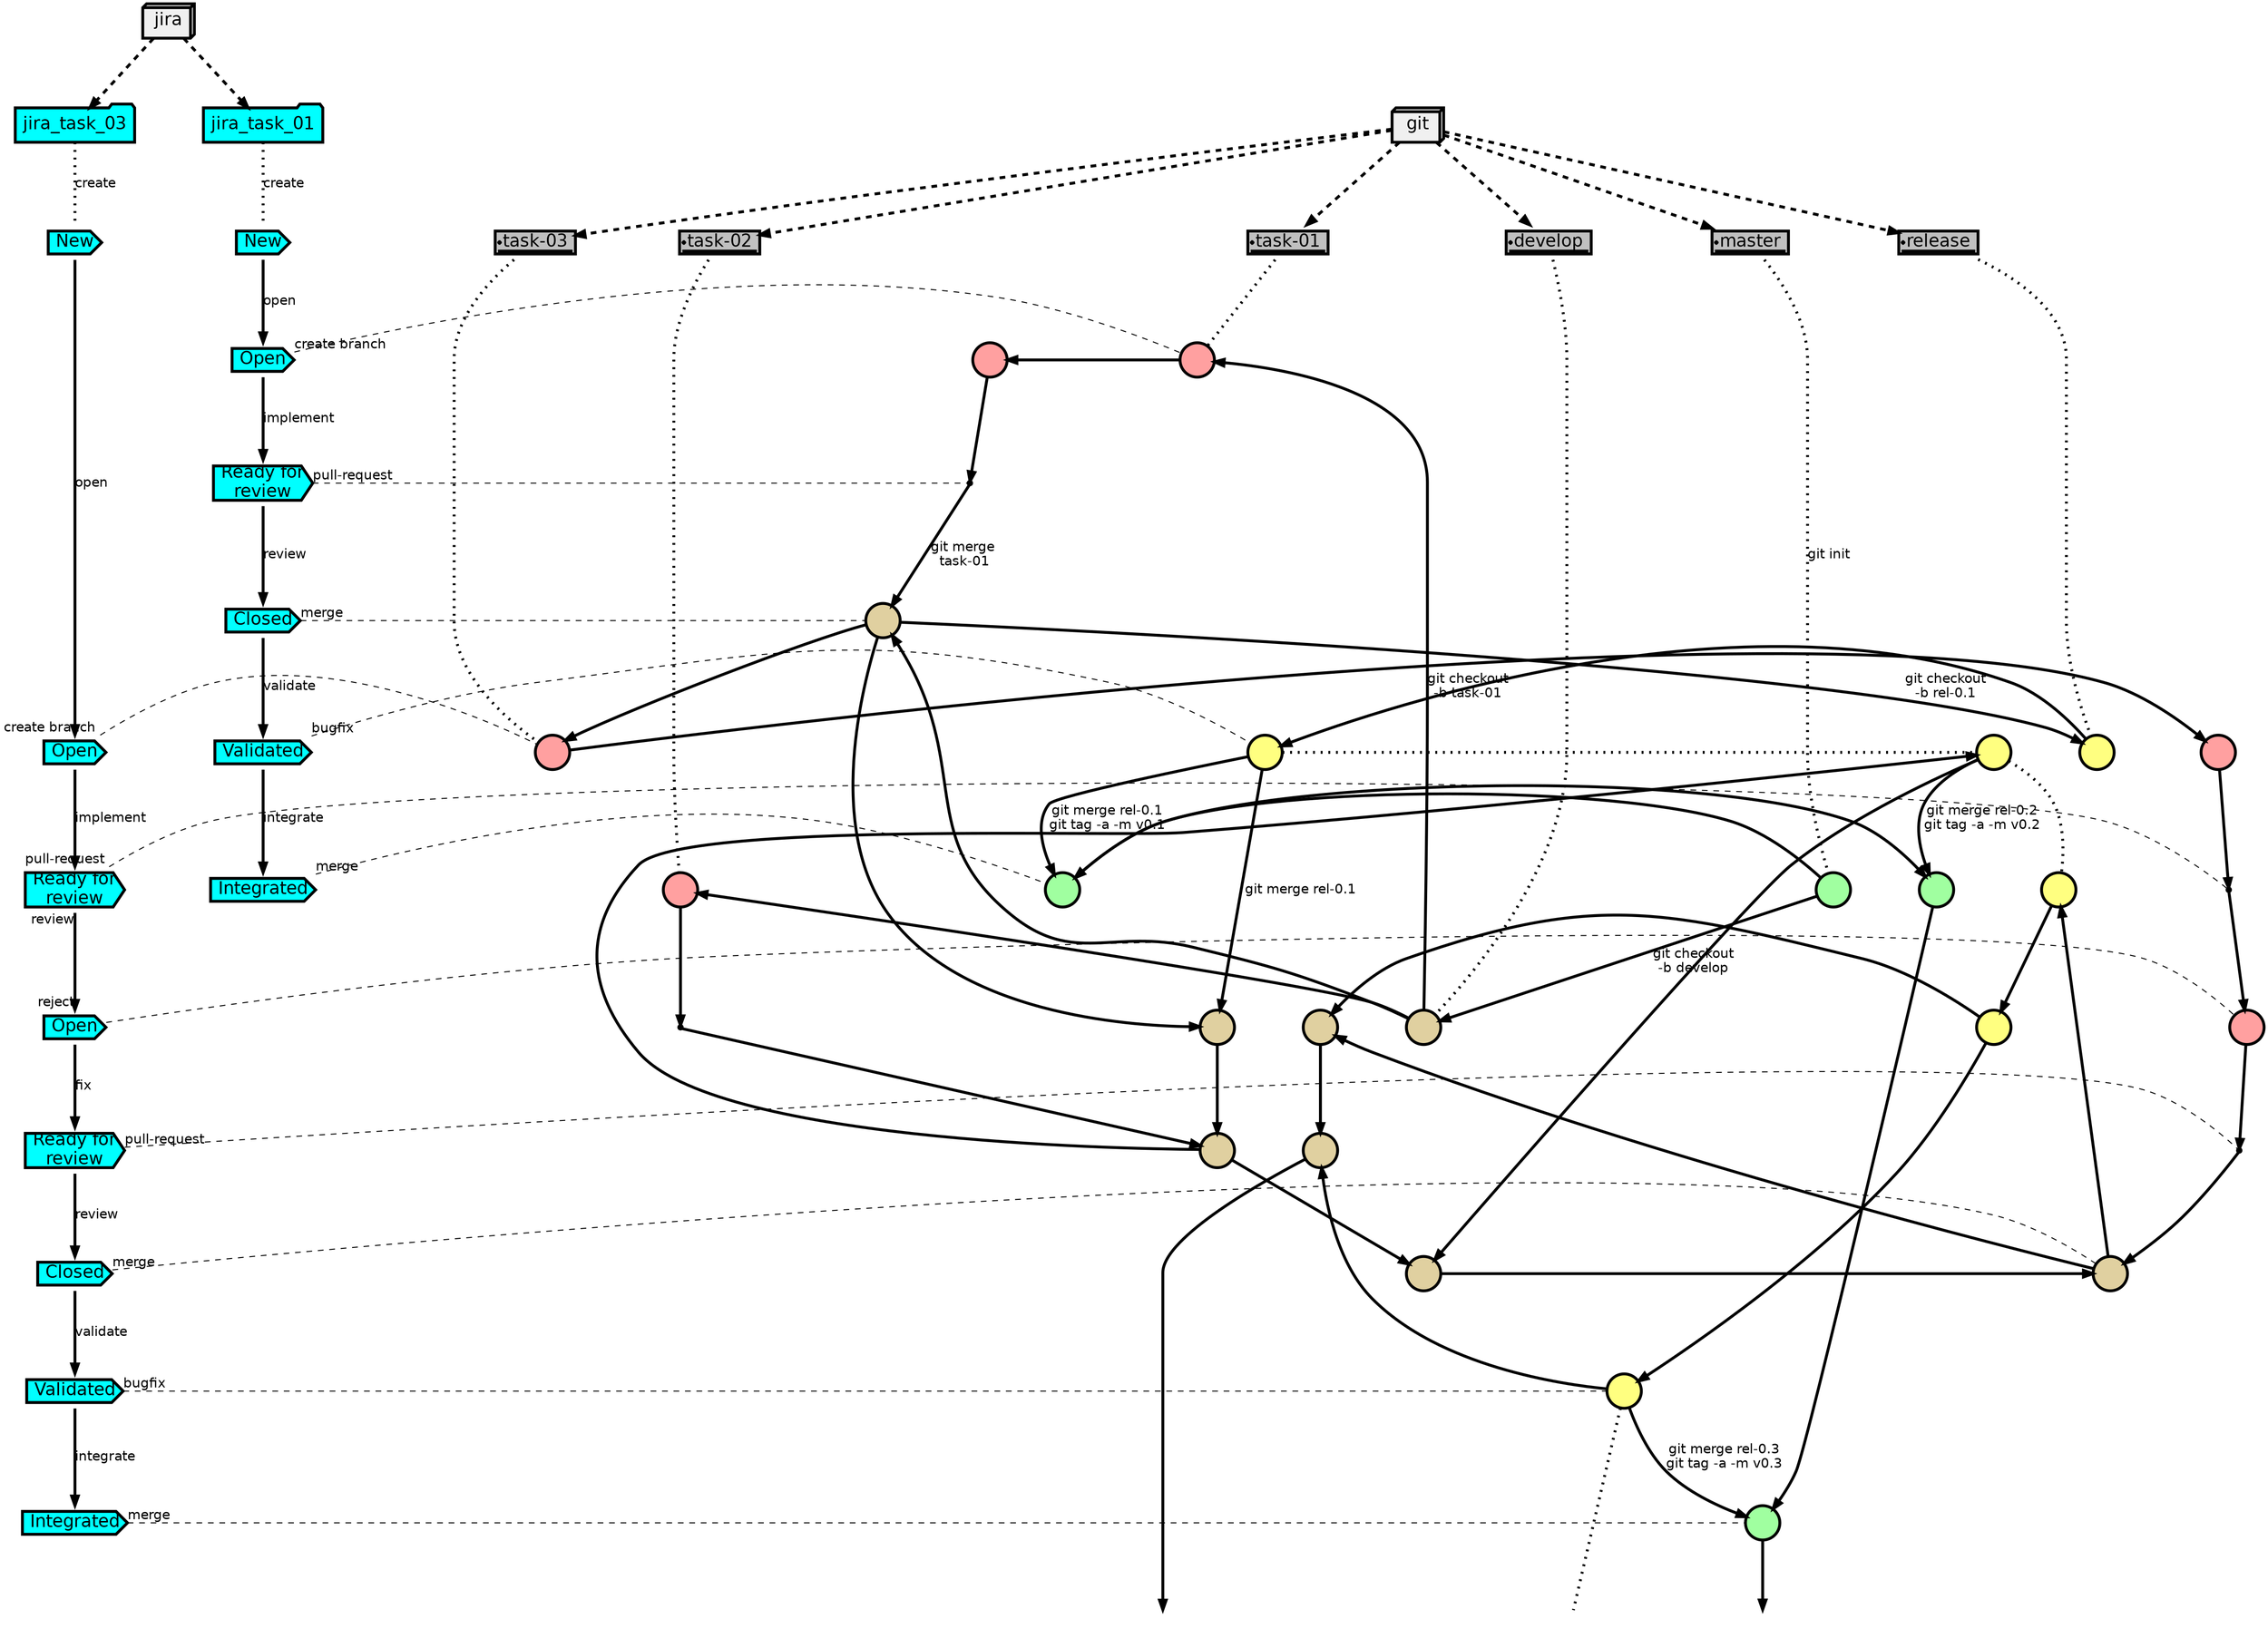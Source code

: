 digraph workflow {

	overlap=false;
	ranksep=1.0;
	nodesep=1.0;

	graph [fontname = "helvetica" fontsize=22];
	node  [fontname = "helvetica" fontsize=18];
	edge  [fontname = "helvetica" fontsize=14];

	node [style="filled"];


	node [penwidth=3];
	edge [penwidth=3];

	node [shape="box3d" fillcolor="#F0F0F0"];
	git; jira;

	node [shape="folder" fillcolor="CYAN"];
	jira_task_01;
	jira_task_03;

	node [shape="cds" fillcolor="CYAN"];
	jira_task_01_created [label="New"];
	jira_task_01_open [label="Open"];
	jira_task_01_rfr [label="Ready for\nreview"];
	jira_task_01_closed [label="Closed"];
	jira_task_01_valid [label="Validated"];
	jira_task_01_integ [label="Integrated"];

	jira_task_03_created [label="New"];
	jira_task_03_open1 [label="Open"];
	jira_task_03_rfr1 [label="Ready for\nreview"];
	jira_task_03_open2 [label="Open"];
	jira_task_03_rfr2 [label="Ready for\nreview"];
	jira_task_03_closed [label="Closed"];
	jira_task_03_valid  [label="Validated"];
	jira_task_03_integ  [label="Integrated"];

	subgraph cluster_master {
		style="invis";
		node [shape="signature" fillcolor="#C0C0C0"];
		master  [label="master"];

		node [shape="circle" label=""];
		node [fillcolor="#A0FFA0"];
		master_initial;
		master_v_0_1;
		master_v_0_2;
		master_v_0_3;

		node [style="invis"]
		master_cont;
	}

	subgraph cluster_release {
		style="invis";
		node [shape="signature" fillcolor="#C0C0C0"];
		release [label="release"];

		node [shape="circle" label=""];
		node [fillcolor="#FFFF80"];
		release_0_1_1;
		release_0_1_2;
		release_0_2_1;
		release_0_3_1;
		release_0_3_2;
		release_0_3_3;

		node [style="invis"]
		release_cont;
	}

	subgraph cluster_develop {
		style="invis";
		node [shape="signature" fillcolor="#C0C0C0"];
		develop  [label="develop"];

		node [shape="circle" label=""];
		node [fillcolor="#E0D0A0"];
		develop_initial;
		develop_1;
		develop_2;
		develop_3;
		develop_4;
		develop_5;
		develop_6;
		develop_7;

		node [style="invis"]
		develop_cont;
	}

	subgraph cluster_task_01 {
		style="invis";
		node [shape="signature" fillcolor="#C0C0C0"];
		task_01 [label="task-01"];

		node [shape="circle" label=""];
		node [fillcolor="#FFA0A0"];
		task_01_1;
		task_01_2;

		node [shape="point" fillcolor="BLACK"];
		task_01_r;
	}

	subgraph cluster_task_02 {
		style="invis";
		node [shape="signature" fillcolor="#C0C0C0"];
		task_02 [label="task-02"];

		node [shape="circle" label=""];
		node [fillcolor="#FFA0A0"];
		task_02_1;

		node [shape="point" fillcolor="BLACK"];
		task_02_r;
	}

	subgraph cluster_task_03 {
		style="invis";
		node [shape="signature" fillcolor="#C0C0C0"];
		task_03 [label="task-03"];

		node [shape="circle" label=""];
		node [fillcolor="#FFA0A0"];
		task_03_1;
		task_03_2;
		task_03_3;

		node [shape="point" fillcolor="BLACK"];
		task_03_r1;
		task_03_r2;
	}

	{rank=same master release develop task_01 task_02 task_03};
	{rank=same master_cont release_cont develop_cont};

	edge [style="dashed"];
	git -> master;
	git -> release;
	git -> develop;
	git -> task_01;
	git -> task_02;
	git -> task_03;

	jira -> jira_task_01;
	jira -> jira_task_03;

	edge [style="solid"];

	// Git

	master_initial -> master_v_0_1;
	master_v_0_1 -> master_v_0_2;
	master_v_0_2 -> master_v_0_3;
	master_v_0_3 -> master_cont;

	master_initial -> develop_initial [label="git checkout\n-b develop"];
	develop_initial -> develop_1;
	develop_1 -> develop_2;
	develop_2 -> develop_3;
	develop_3 -> develop_4;
	develop_4 -> develop_5;
	develop_5 -> develop_6;
	develop_6 -> develop_7;

	develop_initial -> task_01_1 [label="git checkout\n-b task-01"];
	task_01_1 -> task_01_2;
	task_01_2 -> task_01_r;
	task_01_r -> develop_1 [label="git merge\n task-01"];

	develop_initial -> task_02_1;
	task_02_1 -> task_02_r;
	task_02_r -> develop_3;

	develop_1 -> task_03_1;
	task_03_1 -> task_03_2;
	task_03_2 -> task_03_r1;
	task_03_r1 -> task_03_3;
	task_03_3 -> task_03_r2;
	task_03_r2 -> develop_5;

	develop_1 -> release_0_1_1 [label="git checkout\n-b rel-0.1"];
	release_0_1_1 -> release_0_1_2;
	release_0_1_2 -> develop_2 [label="git merge rel-0.1"];
	release_0_1_2 -> master_v_0_1 [label="git merge rel-0.1\ngit tag -a -m v0.1"];

	develop_3 -> release_0_2_1;
	release_0_2_1 -> develop_4;
	release_0_2_1 -> master_v_0_2 [label="git merge rel-0.2\ngit tag -a -m v0.2"];

	develop_5 -> release_0_3_1;
	release_0_3_1 -> release_0_3_2;
	release_0_3_2 -> release_0_3_3;
	release_0_3_2 -> develop_6;
	release_0_3_3 -> develop_7;
	release_0_3_3 -> master_v_0_3 [label="git merge rel-0.3\ngit tag -a -m v0.3"];

	develop_7 -> develop_cont;

	// Jira
	jira_task_01_created -> jira_task_01_open [label="open"];
	jira_task_01_open -> jira_task_01_rfr [label="implement"];
	jira_task_01_rfr -> jira_task_01_closed [label="review"];
	jira_task_01_closed -> jira_task_01_valid [label="validate"];
	jira_task_01_valid -> jira_task_01_integ [label="integrate"];

	jira_task_03_created -> jira_task_03_open1 [label="open"];
	jira_task_03_open1 -> jira_task_03_rfr1 [label="implement"];
	jira_task_03_rfr1 -> jira_task_03_open2 [taillabel="review" headlabel="reject"];
	jira_task_03_open2 -> jira_task_03_rfr2 [label="fix"];
	jira_task_03_rfr2 -> jira_task_03_closed [label="review"];
	jira_task_03_closed -> jira_task_03_valid [label="validate"];
	jira_task_03_valid -> jira_task_03_integ [label="integrate"];

	edge [style="dotted" arrowhead="none"];

	// Git
	master -> master_initial [label="git init"];
	release -> release_0_1_1;
	release_0_1_2 -> release_0_2_1;
	release_0_2_1 -> release_0_3_1;
	develop -> develop_initial;
	task_01 -> task_01_1;
	task_02 -> task_02_1;
	task_03 -> task_03_1;
	release_0_3_3 -> release_cont;

	// Jira
	jira_task_01 -> jira_task_01_created [label="create"];
	jira_task_03 -> jira_task_03_created [label="create"];


	// Note edges
	edge [penwidth=1 constraint=false];
	edge [style="dashed" arrowhead="none"];

	jira_task_01_open -> task_01_1 [taillabel="create branch "];
	{rank=same jira_task_01_open task_01_1};
	jira_task_01_rfr -> task_01_r [taillabel="pull-request "];
	{rank=same jira_task_01_rfr task_01_r};
	jira_task_01_closed -> develop_1 [taillabel="merge "];
	{rank=same jira_task_01_closed develop_1};
	jira_task_01_valid -> release_0_1_2 [taillabel="bugfix"];
	{rank=same jira_task_01_valid release_0_1_2};
	jira_task_01_integ -> master_v_0_1 [taillabel="merge"];
	{rank=same jira_task_01_integ master_v_0_1};

	jira_task_03_open1 -> task_03_1 [taillabel="create branch "];
	{rank=same jira_task_03_open1 task_03_1};
	jira_task_03_rfr1 -> task_03_r1 [taillabel="pull-request "];
	{rank=same jira_task_03_rfr1 task_03_r1};
	jira_task_03_open2 -> task_03_3;
	{rank=same jira_task_03_open2 task_03_3};
	jira_task_03_rfr2 -> task_03_r2 [taillabel="pull-request "];
	{rank=same jira_task_03_rfr2 task_03_r2};
	jira_task_03_closed -> develop_5 [taillabel="merge "];
	{rank=same jira_task_03_closed develop_5};
	jira_task_03_valid -> release_0_3_3 [taillabel="bugfix"];
	{rank=same jira_task_03_valid release_0_3_3};
	jira_task_03_integ -> master_v_0_3 [taillabel="merge"];
	{rank=same jira_task_03_integ master_v_0_3};

	// Ordering edges
	edge [style="invis" constraint=true];
	master_v_0_1 -> develop_2;
	develop_1 -> task_03_1;
	task_01_1 -> task_02_1;
	task_03_1 -> task_02_r;

}

